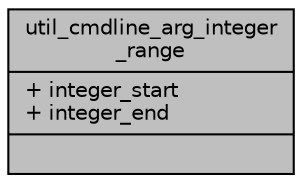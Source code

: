 digraph "util_cmdline_arg_integer_range"
{
 // LATEX_PDF_SIZE
  edge [fontname="Helvetica",fontsize="10",labelfontname="Helvetica",labelfontsize="10"];
  node [fontname="Helvetica",fontsize="10",shape=record];
  Node1 [label="{util_cmdline_arg_integer\l_range\n|+ integer_start\l+ integer_end\l|}",height=0.2,width=0.4,color="black", fillcolor="grey75", style="filled", fontcolor="black",tooltip=" "];
}
